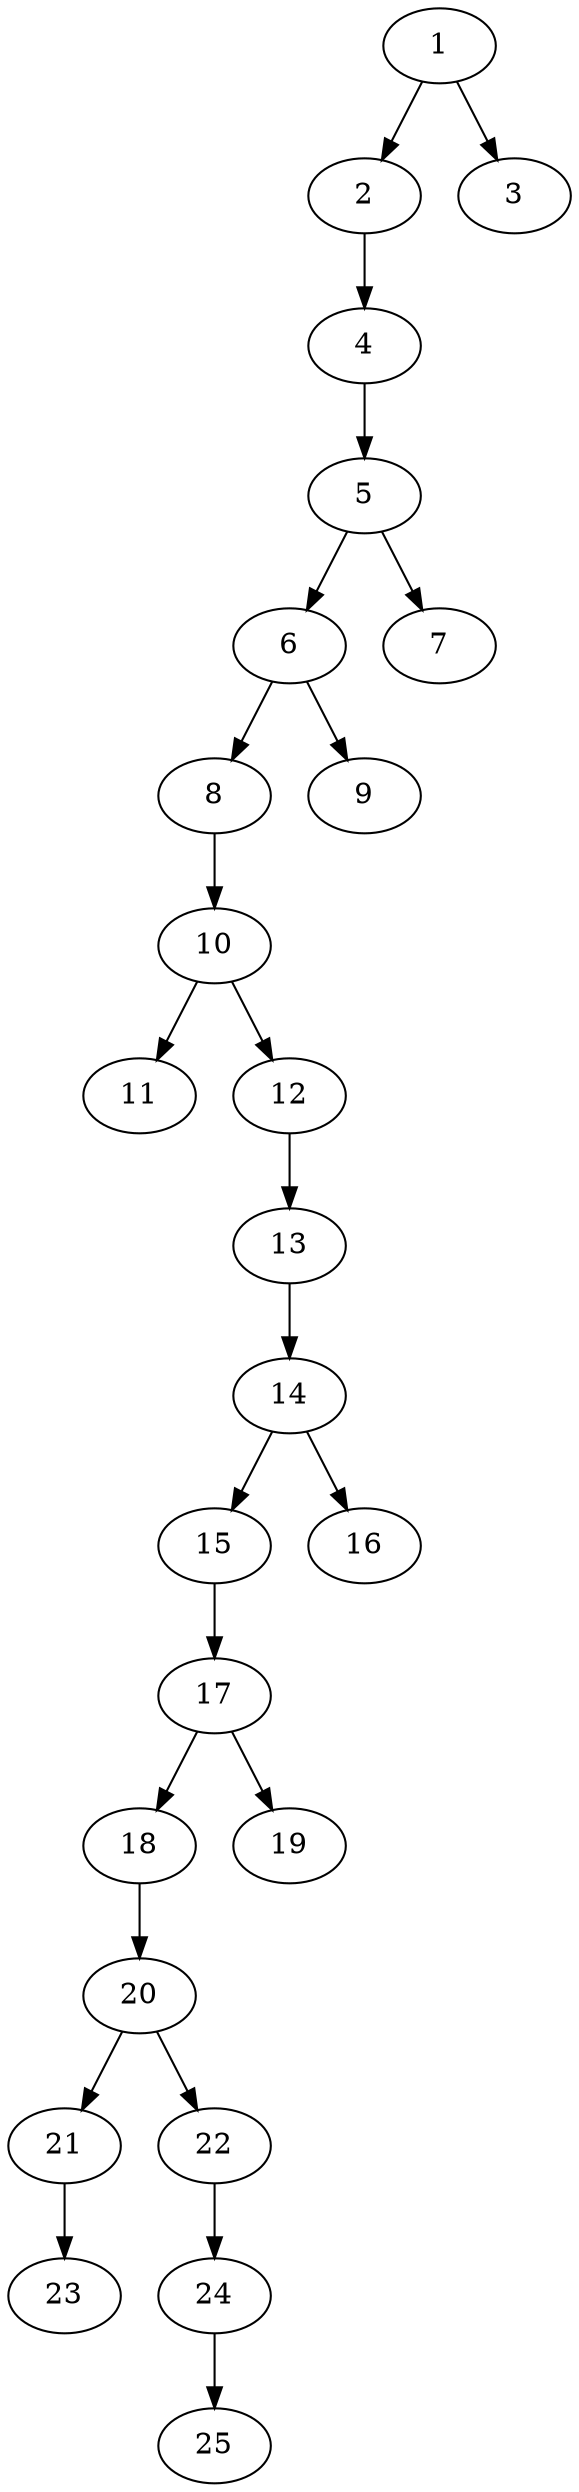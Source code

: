 // DAG automatically generated by daggen at Thu Oct  3 14:00:40 2019
// ./daggen --dot -n 25 --ccr 0.4 --fat 0.3 --regular 0.7 --density 0.5 --mindata 5242880 --maxdata 52428800 
digraph G {
  1 [size="99361280", alpha="0.13", expect_size="39744512"] 
  1 -> 2 [size ="39744512"]
  1 -> 3 [size ="39744512"]
  2 [size="101212160", alpha="0.00", expect_size="40484864"] 
  2 -> 4 [size ="40484864"]
  3 [size="18201600", alpha="0.18", expect_size="7280640"] 
  4 [size="48325120", alpha="0.05", expect_size="19330048"] 
  4 -> 5 [size ="19330048"]
  5 [size="103480320", alpha="0.07", expect_size="41392128"] 
  5 -> 6 [size ="41392128"]
  5 -> 7 [size ="41392128"]
  6 [size="51458560", alpha="0.14", expect_size="20583424"] 
  6 -> 8 [size ="20583424"]
  6 -> 9 [size ="20583424"]
  7 [size="119741440", alpha="0.15", expect_size="47896576"] 
  8 [size="93716480", alpha="0.20", expect_size="37486592"] 
  8 -> 10 [size ="37486592"]
  9 [size="85278720", alpha="0.17", expect_size="34111488"] 
  10 [size="116303360", alpha="0.15", expect_size="46521344"] 
  10 -> 11 [size ="46521344"]
  10 -> 12 [size ="46521344"]
  11 [size="116403200", alpha="0.05", expect_size="46561280"] 
  12 [size="72857600", alpha="0.15", expect_size="29143040"] 
  12 -> 13 [size ="29143040"]
  13 [size="74452480", alpha="0.08", expect_size="29780992"] 
  13 -> 14 [size ="29780992"]
  14 [size="60646400", alpha="0.18", expect_size="24258560"] 
  14 -> 15 [size ="24258560"]
  14 -> 16 [size ="24258560"]
  15 [size="87398400", alpha="0.12", expect_size="34959360"] 
  15 -> 17 [size ="34959360"]
  16 [size="127321600", alpha="0.14", expect_size="50928640"] 
  17 [size="94049280", alpha="0.12", expect_size="37619712"] 
  17 -> 18 [size ="37619712"]
  17 -> 19 [size ="37619712"]
  18 [size="61859840", alpha="0.19", expect_size="24743936"] 
  18 -> 20 [size ="24743936"]
  19 [size="59806720", alpha="0.15", expect_size="23922688"] 
  20 [size="39813120", alpha="0.02", expect_size="15925248"] 
  20 -> 21 [size ="15925248"]
  20 -> 22 [size ="15925248"]
  21 [size="128977920", alpha="0.04", expect_size="51591168"] 
  21 -> 23 [size ="51591168"]
  22 [size="41216000", alpha="0.01", expect_size="16486400"] 
  22 -> 24 [size ="16486400"]
  23 [size="13928960", alpha="0.19", expect_size="5571584"] 
  24 [size="61626880", alpha="0.02", expect_size="24650752"] 
  24 -> 25 [size ="24650752"]
  25 [size="49428480", alpha="0.01", expect_size="19771392"] 
}
